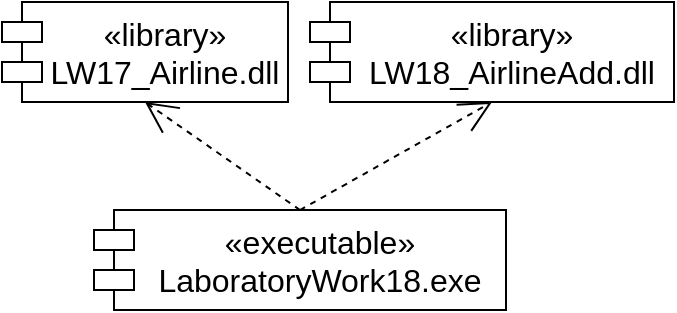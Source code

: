 <mxfile version="20.7.4" type="device"><diagram id="2t68ZaFzKuo8kISJgC9y" name="Page-1"><mxGraphModel dx="1178" dy="368" grid="0" gridSize="10" guides="1" tooltips="1" connect="1" arrows="1" fold="1" page="0" pageScale="1" pageWidth="827" pageHeight="1169" math="0" shadow="0"><root><mxCell id="0"/><mxCell id="1" parent="0"/><mxCell id="-1zSH5cAvVpITRfm3JaT-1" value=" «‎executable»‎&#xA;LaboratoryWork18.exe&#xA;" style="shape=module;align=left;spacingLeft=20;align=center;verticalAlign=top;fontSize=16;" parent="1" vertex="1"><mxGeometry x="-58" y="248" width="206" height="50" as="geometry"/></mxCell><mxCell id="-1zSH5cAvVpITRfm3JaT-2" value=" «‎library»‎&#xA;LW17_Airline.dll&#xA;" style="shape=module;align=left;spacingLeft=20;align=center;verticalAlign=top;fontSize=16;" parent="1" vertex="1"><mxGeometry x="-104" y="144" width="143" height="50" as="geometry"/></mxCell><mxCell id="-1zSH5cAvVpITRfm3JaT-4" value="" style="html=1;verticalAlign=bottom;labelBackgroundColor=none;endArrow=open;endFill=0;dashed=1;rounded=0;fontSize=12;startSize=14;endSize=14;sourcePerimeterSpacing=8;targetPerimeterSpacing=8;curved=1;exitX=0.5;exitY=0;exitDx=0;exitDy=0;entryX=0.5;entryY=1;entryDx=0;entryDy=0;" parent="1" source="-1zSH5cAvVpITRfm3JaT-1" target="-1zSH5cAvVpITRfm3JaT-2" edge="1"><mxGeometry width="160" relative="1" as="geometry"><mxPoint x="34" y="306" as="sourcePoint"/><mxPoint x="194" y="306" as="targetPoint"/></mxGeometry></mxCell><mxCell id="BYlx0bZMFcVdq_A8qwTa-1" value=" «‎library»‎&#xA;LW18_AirlineAdd.dll&#xA;" style="shape=module;align=left;spacingLeft=20;align=center;verticalAlign=top;fontSize=16;" vertex="1" parent="1"><mxGeometry x="50" y="144" width="182" height="50" as="geometry"/></mxCell><mxCell id="BYlx0bZMFcVdq_A8qwTa-2" value="" style="html=1;verticalAlign=bottom;labelBackgroundColor=none;endArrow=open;endFill=0;dashed=1;rounded=0;fontSize=12;startSize=14;endSize=14;sourcePerimeterSpacing=8;targetPerimeterSpacing=8;curved=1;exitX=0.5;exitY=0;exitDx=0;exitDy=0;entryX=0.5;entryY=1;entryDx=0;entryDy=0;" edge="1" parent="1" source="-1zSH5cAvVpITRfm3JaT-1" target="BYlx0bZMFcVdq_A8qwTa-1"><mxGeometry width="160" relative="1" as="geometry"><mxPoint x="55.0" y="258" as="sourcePoint"/><mxPoint x="-22.5" y="204" as="targetPoint"/></mxGeometry></mxCell></root></mxGraphModel></diagram></mxfile>